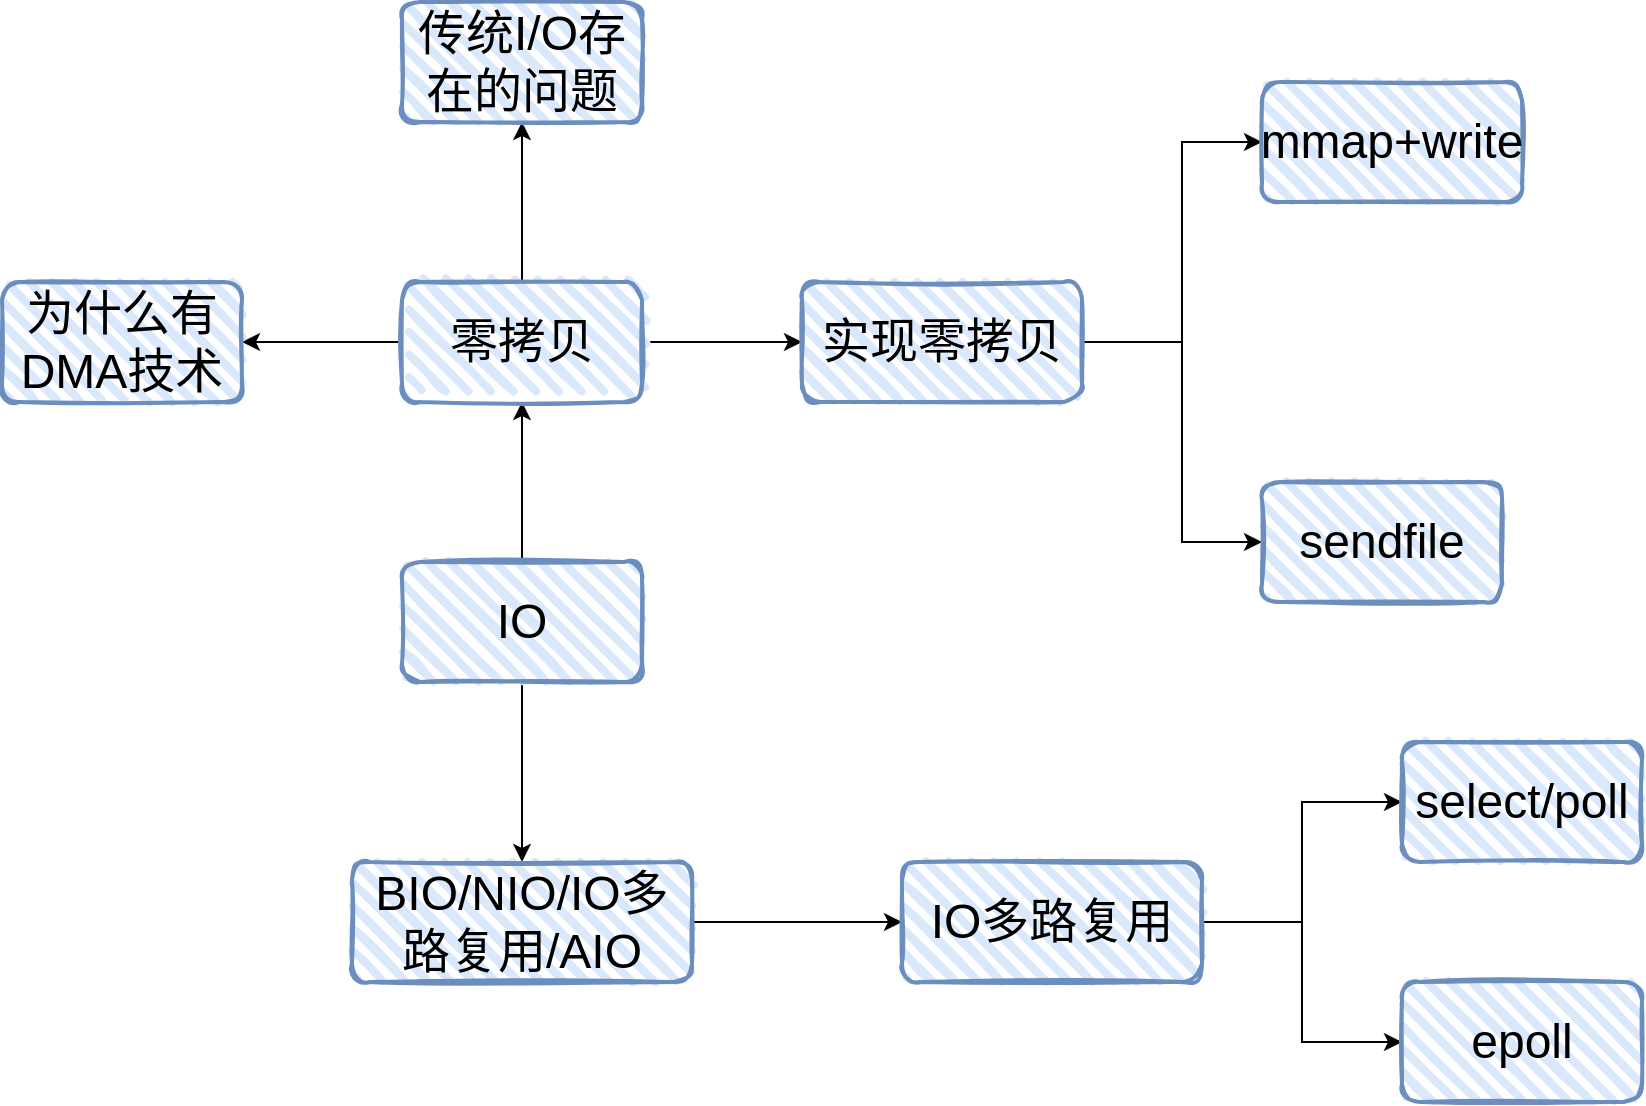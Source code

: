 <mxfile version="20.8.16" type="github">
  <diagram name="第 1 页" id="kGDxpLzvIWw054wfI4Jg">
    <mxGraphModel dx="803" dy="1013" grid="1" gridSize="10" guides="1" tooltips="1" connect="1" arrows="1" fold="1" page="1" pageScale="1" pageWidth="827" pageHeight="1169" math="0" shadow="0">
      <root>
        <mxCell id="0" />
        <mxCell id="1" parent="0" />
        <mxCell id="flMOlkIk6QKhAS_l9XvN-4" value="" style="edgeStyle=orthogonalEdgeStyle;rounded=0;orthogonalLoop=1;jettySize=auto;html=1;" edge="1" parent="1" source="flMOlkIk6QKhAS_l9XvN-1" target="flMOlkIk6QKhAS_l9XvN-3">
          <mxGeometry relative="1" as="geometry" />
        </mxCell>
        <mxCell id="flMOlkIk6QKhAS_l9XvN-17" value="" style="edgeStyle=orthogonalEdgeStyle;rounded=0;orthogonalLoop=1;jettySize=auto;html=1;" edge="1" parent="1" source="flMOlkIk6QKhAS_l9XvN-1" target="flMOlkIk6QKhAS_l9XvN-16">
          <mxGeometry relative="1" as="geometry" />
        </mxCell>
        <mxCell id="flMOlkIk6QKhAS_l9XvN-1" value="IO" style="whiteSpace=wrap;html=1;rounded=1;glass=0;sketch=1;fillWeight=4;hachureGap=8;hachureAngle=45;strokeColor=#6c8ebf;strokeWidth=2;fontFamily=Helvetica;fontSize=24;fontColor=default;fillColor=#dae8fc;" vertex="1" parent="1">
          <mxGeometry x="230" y="330" width="120" height="60" as="geometry" />
        </mxCell>
        <mxCell id="flMOlkIk6QKhAS_l9XvN-6" value="" style="edgeStyle=orthogonalEdgeStyle;rounded=0;orthogonalLoop=1;jettySize=auto;html=1;" edge="1" parent="1" source="flMOlkIk6QKhAS_l9XvN-3" target="flMOlkIk6QKhAS_l9XvN-5">
          <mxGeometry relative="1" as="geometry" />
        </mxCell>
        <mxCell id="flMOlkIk6QKhAS_l9XvN-8" value="" style="edgeStyle=orthogonalEdgeStyle;rounded=0;orthogonalLoop=1;jettySize=auto;html=1;" edge="1" parent="1" source="flMOlkIk6QKhAS_l9XvN-3" target="flMOlkIk6QKhAS_l9XvN-7">
          <mxGeometry relative="1" as="geometry" />
        </mxCell>
        <mxCell id="flMOlkIk6QKhAS_l9XvN-10" value="" style="edgeStyle=orthogonalEdgeStyle;rounded=0;orthogonalLoop=1;jettySize=auto;html=1;" edge="1" parent="1" source="flMOlkIk6QKhAS_l9XvN-3" target="flMOlkIk6QKhAS_l9XvN-9">
          <mxGeometry relative="1" as="geometry" />
        </mxCell>
        <mxCell id="flMOlkIk6QKhAS_l9XvN-3" value="零拷贝" style="whiteSpace=wrap;html=1;rounded=1;glass=0;sketch=1;fillWeight=4;hachureGap=8;hachureAngle=45;strokeColor=#6c8ebf;strokeWidth=2;fontFamily=Helvetica;fontSize=24;fontColor=default;fillColor=#dae8fc;" vertex="1" parent="1">
          <mxGeometry x="230" y="190" width="120" height="60" as="geometry" />
        </mxCell>
        <mxCell id="flMOlkIk6QKhAS_l9XvN-5" value="为什么有DMA技术" style="whiteSpace=wrap;html=1;fontSize=24;fillColor=#dae8fc;strokeColor=#6c8ebf;rounded=1;glass=0;sketch=1;fillWeight=4;hachureGap=8;hachureAngle=45;strokeWidth=2;" vertex="1" parent="1">
          <mxGeometry x="30" y="190" width="120" height="60" as="geometry" />
        </mxCell>
        <mxCell id="flMOlkIk6QKhAS_l9XvN-7" value="传统I/O存在的问题" style="whiteSpace=wrap;html=1;fontSize=24;fillColor=#dae8fc;strokeColor=#6c8ebf;rounded=1;glass=0;sketch=1;fillWeight=4;hachureGap=8;hachureAngle=45;strokeWidth=2;" vertex="1" parent="1">
          <mxGeometry x="230" y="50" width="120" height="60" as="geometry" />
        </mxCell>
        <mxCell id="flMOlkIk6QKhAS_l9XvN-12" style="edgeStyle=orthogonalEdgeStyle;rounded=0;orthogonalLoop=1;jettySize=auto;html=1;" edge="1" parent="1" source="flMOlkIk6QKhAS_l9XvN-9" target="flMOlkIk6QKhAS_l9XvN-13">
          <mxGeometry relative="1" as="geometry">
            <mxPoint x="700" y="220" as="targetPoint" />
            <Array as="points">
              <mxPoint x="620" y="220" />
              <mxPoint x="620" y="120" />
            </Array>
          </mxGeometry>
        </mxCell>
        <mxCell id="flMOlkIk6QKhAS_l9XvN-14" style="edgeStyle=orthogonalEdgeStyle;rounded=0;orthogonalLoop=1;jettySize=auto;html=1;" edge="1" parent="1" source="flMOlkIk6QKhAS_l9XvN-9" target="flMOlkIk6QKhAS_l9XvN-15">
          <mxGeometry relative="1" as="geometry">
            <mxPoint x="700" y="220" as="targetPoint" />
            <Array as="points">
              <mxPoint x="620" y="220" />
              <mxPoint x="620" y="320" />
            </Array>
          </mxGeometry>
        </mxCell>
        <mxCell id="flMOlkIk6QKhAS_l9XvN-9" value="实现零拷贝" style="whiteSpace=wrap;html=1;fontSize=24;fillColor=#dae8fc;strokeColor=#6c8ebf;rounded=1;glass=0;sketch=1;fillWeight=4;hachureGap=8;hachureAngle=45;strokeWidth=2;" vertex="1" parent="1">
          <mxGeometry x="430" y="190" width="140" height="60" as="geometry" />
        </mxCell>
        <mxCell id="flMOlkIk6QKhAS_l9XvN-13" value="mmap+write" style="whiteSpace=wrap;html=1;rounded=1;glass=0;sketch=1;fillWeight=4;hachureGap=8;hachureAngle=45;strokeColor=#6c8ebf;strokeWidth=2;fontFamily=Helvetica;fontSize=24;fontColor=default;fillColor=#dae8fc;" vertex="1" parent="1">
          <mxGeometry x="660" y="90" width="130" height="60" as="geometry" />
        </mxCell>
        <mxCell id="flMOlkIk6QKhAS_l9XvN-15" value="sendfile" style="whiteSpace=wrap;html=1;rounded=1;glass=0;sketch=1;fillWeight=4;hachureGap=8;hachureAngle=45;strokeColor=#6c8ebf;strokeWidth=2;fontFamily=Helvetica;fontSize=24;fontColor=default;fillColor=#dae8fc;" vertex="1" parent="1">
          <mxGeometry x="660" y="290" width="120" height="60" as="geometry" />
        </mxCell>
        <mxCell id="flMOlkIk6QKhAS_l9XvN-19" value="" style="edgeStyle=orthogonalEdgeStyle;rounded=0;orthogonalLoop=1;jettySize=auto;html=1;" edge="1" parent="1" source="flMOlkIk6QKhAS_l9XvN-16" target="flMOlkIk6QKhAS_l9XvN-18">
          <mxGeometry relative="1" as="geometry" />
        </mxCell>
        <mxCell id="flMOlkIk6QKhAS_l9XvN-16" value="BIO/NIO/IO多路复用/AIO" style="whiteSpace=wrap;html=1;fontSize=24;fillColor=#dae8fc;strokeColor=#6c8ebf;rounded=1;glass=0;sketch=1;fillWeight=4;hachureGap=8;hachureAngle=45;strokeWidth=2;" vertex="1" parent="1">
          <mxGeometry x="205" y="480" width="170" height="60" as="geometry" />
        </mxCell>
        <mxCell id="flMOlkIk6QKhAS_l9XvN-21" style="edgeStyle=orthogonalEdgeStyle;rounded=0;orthogonalLoop=1;jettySize=auto;html=1;" edge="1" parent="1" source="flMOlkIk6QKhAS_l9XvN-18" target="flMOlkIk6QKhAS_l9XvN-22">
          <mxGeometry relative="1" as="geometry">
            <mxPoint x="770" y="510" as="targetPoint" />
          </mxGeometry>
        </mxCell>
        <mxCell id="flMOlkIk6QKhAS_l9XvN-23" style="edgeStyle=orthogonalEdgeStyle;rounded=0;orthogonalLoop=1;jettySize=auto;html=1;" edge="1" parent="1" source="flMOlkIk6QKhAS_l9XvN-18" target="flMOlkIk6QKhAS_l9XvN-24">
          <mxGeometry relative="1" as="geometry">
            <mxPoint x="740" y="510" as="targetPoint" />
            <Array as="points">
              <mxPoint x="680" y="510" />
              <mxPoint x="680" y="570" />
            </Array>
          </mxGeometry>
        </mxCell>
        <mxCell id="flMOlkIk6QKhAS_l9XvN-18" value="IO多路复用" style="whiteSpace=wrap;html=1;fontSize=24;fillColor=#dae8fc;strokeColor=#6c8ebf;rounded=1;glass=0;sketch=1;fillWeight=4;hachureGap=8;hachureAngle=45;strokeWidth=2;" vertex="1" parent="1">
          <mxGeometry x="480" y="480" width="150" height="60" as="geometry" />
        </mxCell>
        <mxCell id="flMOlkIk6QKhAS_l9XvN-22" value="select/poll" style="whiteSpace=wrap;html=1;rounded=1;glass=0;sketch=1;fillWeight=4;hachureGap=8;hachureAngle=45;strokeColor=#6c8ebf;strokeWidth=2;fontFamily=Helvetica;fontSize=24;fontColor=default;fillColor=#dae8fc;" vertex="1" parent="1">
          <mxGeometry x="730" y="420" width="120" height="60" as="geometry" />
        </mxCell>
        <mxCell id="flMOlkIk6QKhAS_l9XvN-24" value="epoll" style="whiteSpace=wrap;html=1;rounded=1;glass=0;sketch=1;fillWeight=4;hachureGap=8;hachureAngle=45;strokeColor=#6c8ebf;strokeWidth=2;fontFamily=Helvetica;fontSize=24;fontColor=default;fillColor=#dae8fc;" vertex="1" parent="1">
          <mxGeometry x="730" y="540" width="120" height="60" as="geometry" />
        </mxCell>
      </root>
    </mxGraphModel>
  </diagram>
</mxfile>
